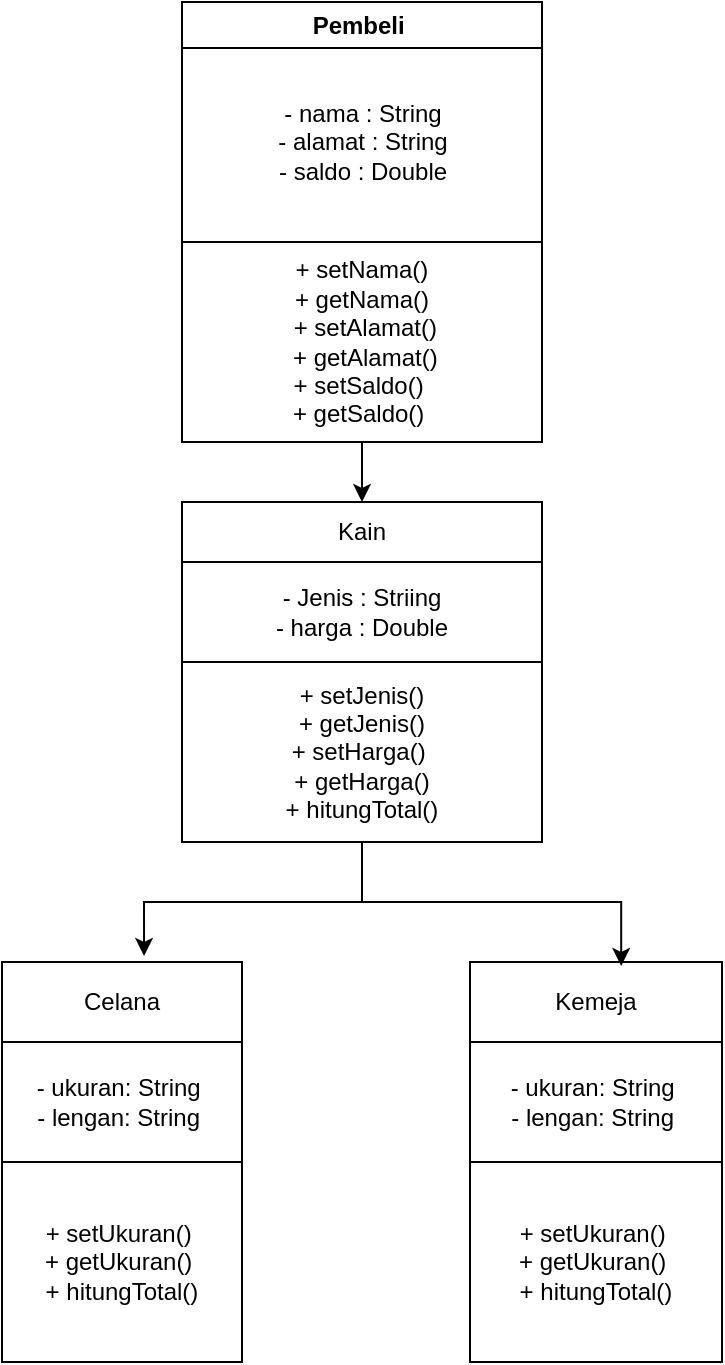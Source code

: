 <mxfile version="27.0.1">
  <diagram name="Page-1" id="BmBkRYyunxgq28QdBjjr">
    <mxGraphModel dx="933" dy="700" grid="1" gridSize="10" guides="1" tooltips="1" connect="1" arrows="1" fold="1" page="1" pageScale="1" pageWidth="827" pageHeight="1169" math="0" shadow="0">
      <root>
        <mxCell id="0" />
        <mxCell id="1" parent="0" />
        <mxCell id="hOvi71Y8hboq0sogjjy9-2" value="Pembeli&amp;nbsp;" style="swimlane;whiteSpace=wrap;html=1;fillColor=#FFFFFF;" vertex="1" parent="1">
          <mxGeometry x="270" y="40" width="180" height="120" as="geometry" />
        </mxCell>
        <mxCell id="hOvi71Y8hboq0sogjjy9-3" value="- nama : String&lt;div&gt;- alamat : String&lt;/div&gt;&lt;div&gt;- saldo : Double&lt;/div&gt;" style="text;html=1;align=center;verticalAlign=middle;resizable=0;points=[];autosize=1;strokeColor=none;fillColor=none;" vertex="1" parent="hOvi71Y8hboq0sogjjy9-2">
          <mxGeometry x="35" y="40" width="110" height="60" as="geometry" />
        </mxCell>
        <mxCell id="hOvi71Y8hboq0sogjjy9-24" value="Kain" style="rounded=0;whiteSpace=wrap;html=1;" vertex="1" parent="1">
          <mxGeometry x="270" y="290" width="180" height="30" as="geometry" />
        </mxCell>
        <mxCell id="hOvi71Y8hboq0sogjjy9-29" value="- Jenis : Striing&lt;div&gt;- harga : Double&lt;/div&gt;" style="rounded=0;whiteSpace=wrap;html=1;" vertex="1" parent="1">
          <mxGeometry x="270" y="320" width="180" height="50" as="geometry" />
        </mxCell>
        <mxCell id="hOvi71Y8hboq0sogjjy9-30" value="+ setJenis()&lt;div&gt;+ getJenis()&lt;br&gt;&lt;/div&gt;&lt;div&gt;+ setHarga()&amp;nbsp;&lt;br&gt;&lt;/div&gt;&lt;div&gt;+ getHarga()&lt;br&gt;&lt;/div&gt;&lt;div&gt;+ hitungTotal()&lt;br&gt;&lt;/div&gt;" style="rounded=0;whiteSpace=wrap;html=1;" vertex="1" parent="1">
          <mxGeometry x="270" y="370" width="180" height="90" as="geometry" />
        </mxCell>
        <mxCell id="hOvi71Y8hboq0sogjjy9-41" style="edgeStyle=orthogonalEdgeStyle;rounded=0;orthogonalLoop=1;jettySize=auto;html=1;exitX=0.5;exitY=1;exitDx=0;exitDy=0;" edge="1" parent="1" source="hOvi71Y8hboq0sogjjy9-31" target="hOvi71Y8hboq0sogjjy9-24">
          <mxGeometry relative="1" as="geometry" />
        </mxCell>
        <mxCell id="hOvi71Y8hboq0sogjjy9-31" value="&lt;div&gt;&lt;span style=&quot;font-size: 12.0px;&quot;&gt;&amp;nbsp; &amp;nbsp; &amp;nbsp;+ setNama() &amp;nbsp;&lt;/span&gt;&lt;span style=&quot;font-size: 12.0px;&quot;&gt;&amp;nbsp;&lt;/span&gt;&amp;nbsp;&amp;nbsp;&lt;/div&gt;&lt;div&gt;&lt;span style=&quot;font-size: 12.0px;&quot;&gt;&amp;nbsp; &amp;nbsp; &amp;nbsp;+ getNama() &amp;nbsp;&lt;/span&gt;&lt;span style=&quot;font-size: 12.0px;&quot;&gt;&amp;nbsp;&lt;/span&gt;&lt;span style=&quot;font-size: 12px;&quot;&gt;&amp;nbsp;&amp;nbsp;&lt;/span&gt;&lt;/div&gt;&lt;div&gt;&lt;span style=&quot;font-size: 12px;&quot;&gt;&amp;nbsp; &amp;nbsp; &lt;/span&gt;&lt;span style=&quot;font-size: 12.0px;&quot;&gt;+ setAlamat() &amp;nbsp;&amp;nbsp;&lt;/span&gt;&lt;/div&gt;&lt;div&gt;&lt;span style=&quot;font-size: 12px;&quot;&gt;&amp;nbsp; &amp;nbsp; + getAlamat() &amp;nbsp;&amp;nbsp;&lt;/span&gt;&lt;/div&gt;&lt;div&gt;&lt;span style=&quot;font-size: 12px;&quot;&gt;+ setSaldo()&amp;nbsp;&lt;/span&gt;&lt;/div&gt;&lt;div&gt;&lt;span style=&quot;font-size: 12px;&quot;&gt;+ getSaldo()&amp;nbsp;&lt;/span&gt;&lt;/div&gt;" style="rounded=0;whiteSpace=wrap;html=1;" vertex="1" parent="1">
          <mxGeometry x="270" y="160" width="180" height="100" as="geometry" />
        </mxCell>
        <mxCell id="hOvi71Y8hboq0sogjjy9-38" value="Celana" style="rounded=0;whiteSpace=wrap;html=1;" vertex="1" parent="1">
          <mxGeometry x="180" y="520" width="120" height="40" as="geometry" />
        </mxCell>
        <mxCell id="hOvi71Y8hboq0sogjjy9-39" value="Kemeja" style="rounded=0;whiteSpace=wrap;html=1;" vertex="1" parent="1">
          <mxGeometry x="414" y="520" width="126" height="40" as="geometry" />
        </mxCell>
        <mxCell id="hOvi71Y8hboq0sogjjy9-51" style="edgeStyle=orthogonalEdgeStyle;rounded=0;orthogonalLoop=1;jettySize=auto;html=1;exitX=0.5;exitY=1;exitDx=0;exitDy=0;entryX=0.592;entryY=-0.075;entryDx=0;entryDy=0;entryPerimeter=0;" edge="1" parent="1" source="hOvi71Y8hboq0sogjjy9-30" target="hOvi71Y8hboq0sogjjy9-38">
          <mxGeometry relative="1" as="geometry" />
        </mxCell>
        <mxCell id="hOvi71Y8hboq0sogjjy9-52" style="edgeStyle=orthogonalEdgeStyle;rounded=0;orthogonalLoop=1;jettySize=auto;html=1;entryX=0.6;entryY=0.05;entryDx=0;entryDy=0;entryPerimeter=0;" edge="1" parent="1" source="hOvi71Y8hboq0sogjjy9-30" target="hOvi71Y8hboq0sogjjy9-39">
          <mxGeometry relative="1" as="geometry" />
        </mxCell>
        <mxCell id="hOvi71Y8hboq0sogjjy9-53" value="&lt;div&gt;- ukuran: String&amp;nbsp;&lt;/div&gt;&lt;div&gt;- lengan: String&amp;nbsp;&lt;/div&gt;" style="rounded=0;whiteSpace=wrap;html=1;" vertex="1" parent="1">
          <mxGeometry x="180" y="560" width="120" height="60" as="geometry" />
        </mxCell>
        <mxCell id="hOvi71Y8hboq0sogjjy9-57" value="&lt;div style=&quot;font-size: 12.0px;&quot;&gt;- ukuran: String&amp;nbsp;&lt;/div&gt;&lt;div style=&quot;font-size: 12.0px;&quot;&gt;- lengan: String&amp;nbsp;&lt;/div&gt;" style="rounded=0;whiteSpace=wrap;html=1;" vertex="1" parent="1">
          <mxGeometry x="414" y="560" width="126" height="60" as="geometry" />
        </mxCell>
        <mxCell id="hOvi71Y8hboq0sogjjy9-58" value="&lt;div&gt;+ setUkuran()&amp;nbsp;&lt;/div&gt;&lt;div&gt;&amp;nbsp; + getUkuran() &amp;nbsp;&amp;nbsp;&lt;/div&gt;&lt;div&gt;+ hitungTotal()&lt;/div&gt;" style="rounded=0;whiteSpace=wrap;html=1;" vertex="1" parent="1">
          <mxGeometry x="180" y="620" width="120" height="100" as="geometry" />
        </mxCell>
        <mxCell id="hOvi71Y8hboq0sogjjy9-59" value="&lt;div style=&quot;font-size: 12.0px;&quot;&gt;+ setUkuran()&amp;nbsp;&lt;/div&gt;&lt;div style=&quot;font-size: 12.0px;&quot;&gt;&amp;nbsp; + getUkuran() &amp;nbsp;&amp;nbsp;&lt;/div&gt;&lt;div style=&quot;font-size: 12.0px;&quot;&gt;+ hitungTotal()&lt;/div&gt;" style="rounded=0;whiteSpace=wrap;html=1;" vertex="1" parent="1">
          <mxGeometry x="414" y="620" width="126" height="100" as="geometry" />
        </mxCell>
      </root>
    </mxGraphModel>
  </diagram>
</mxfile>
